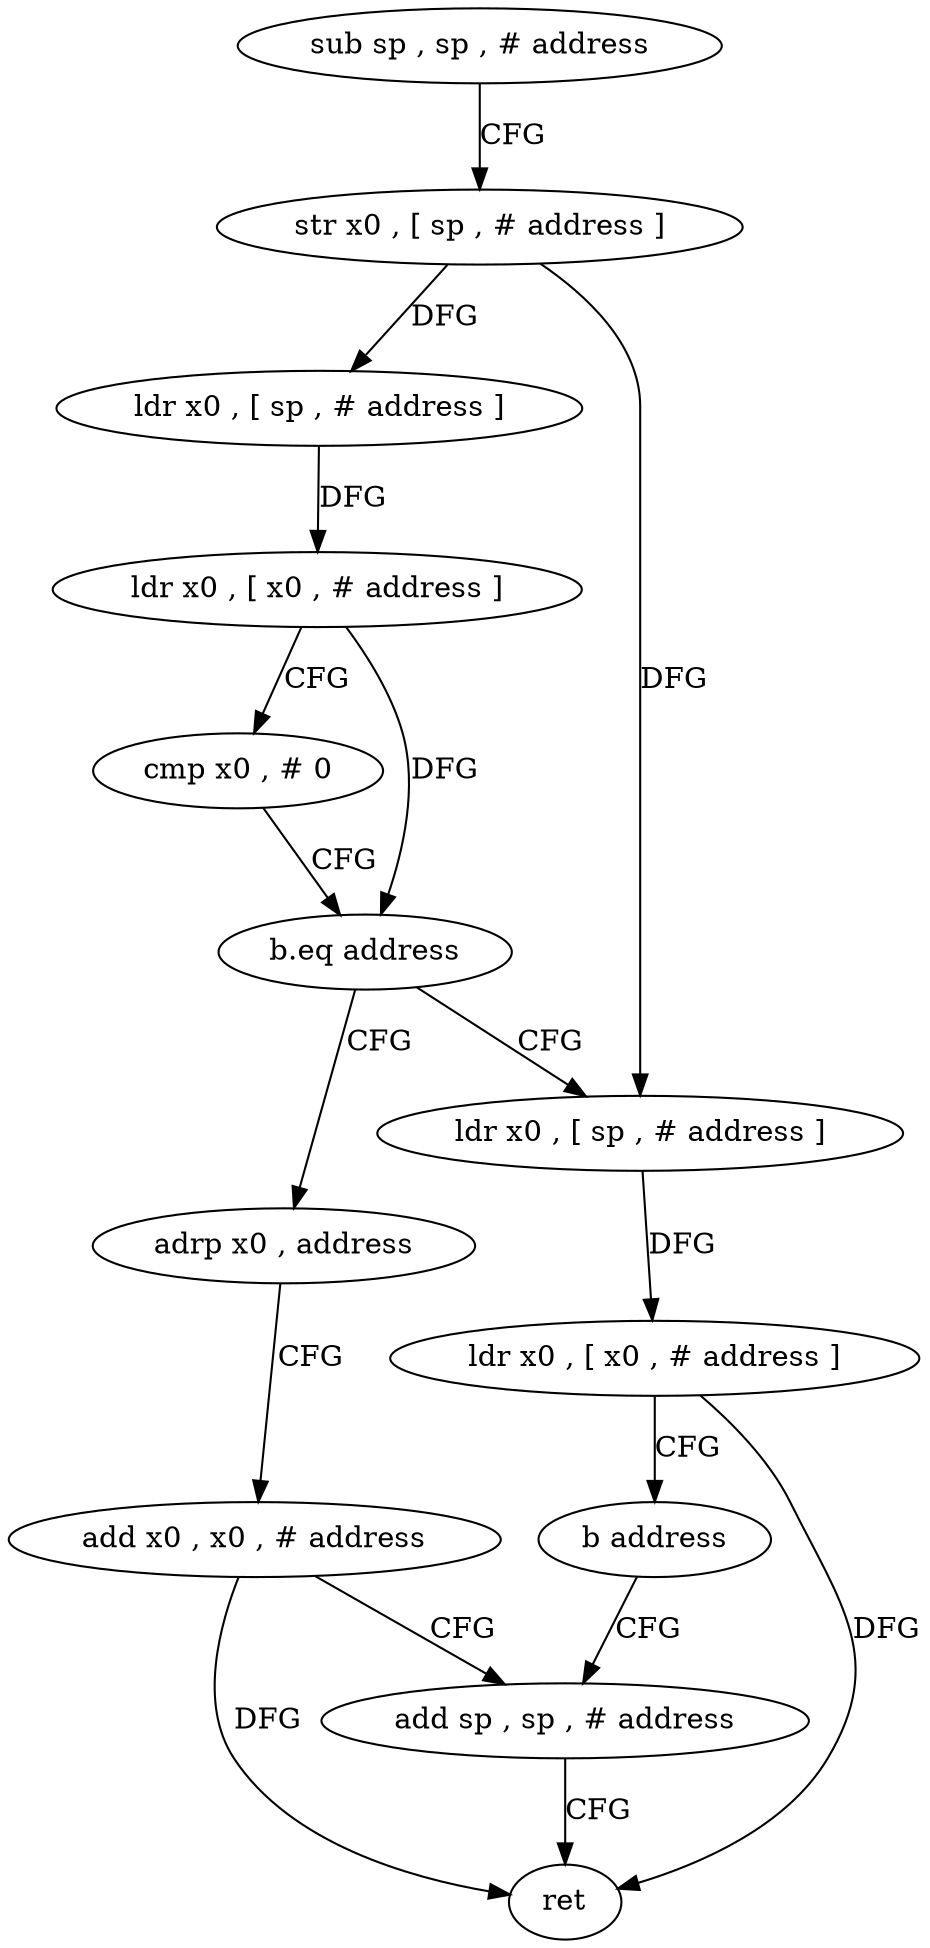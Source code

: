 digraph "func" {
"90268" [label = "sub sp , sp , # address" ]
"90272" [label = "str x0 , [ sp , # address ]" ]
"90276" [label = "ldr x0 , [ sp , # address ]" ]
"90280" [label = "ldr x0 , [ x0 , # address ]" ]
"90284" [label = "cmp x0 , # 0" ]
"90288" [label = "b.eq address" ]
"90304" [label = "adrp x0 , address" ]
"90292" [label = "ldr x0 , [ sp , # address ]" ]
"90308" [label = "add x0 , x0 , # address" ]
"90312" [label = "add sp , sp , # address" ]
"90296" [label = "ldr x0 , [ x0 , # address ]" ]
"90300" [label = "b address" ]
"90316" [label = "ret" ]
"90268" -> "90272" [ label = "CFG" ]
"90272" -> "90276" [ label = "DFG" ]
"90272" -> "90292" [ label = "DFG" ]
"90276" -> "90280" [ label = "DFG" ]
"90280" -> "90284" [ label = "CFG" ]
"90280" -> "90288" [ label = "DFG" ]
"90284" -> "90288" [ label = "CFG" ]
"90288" -> "90304" [ label = "CFG" ]
"90288" -> "90292" [ label = "CFG" ]
"90304" -> "90308" [ label = "CFG" ]
"90292" -> "90296" [ label = "DFG" ]
"90308" -> "90312" [ label = "CFG" ]
"90308" -> "90316" [ label = "DFG" ]
"90312" -> "90316" [ label = "CFG" ]
"90296" -> "90300" [ label = "CFG" ]
"90296" -> "90316" [ label = "DFG" ]
"90300" -> "90312" [ label = "CFG" ]
}
